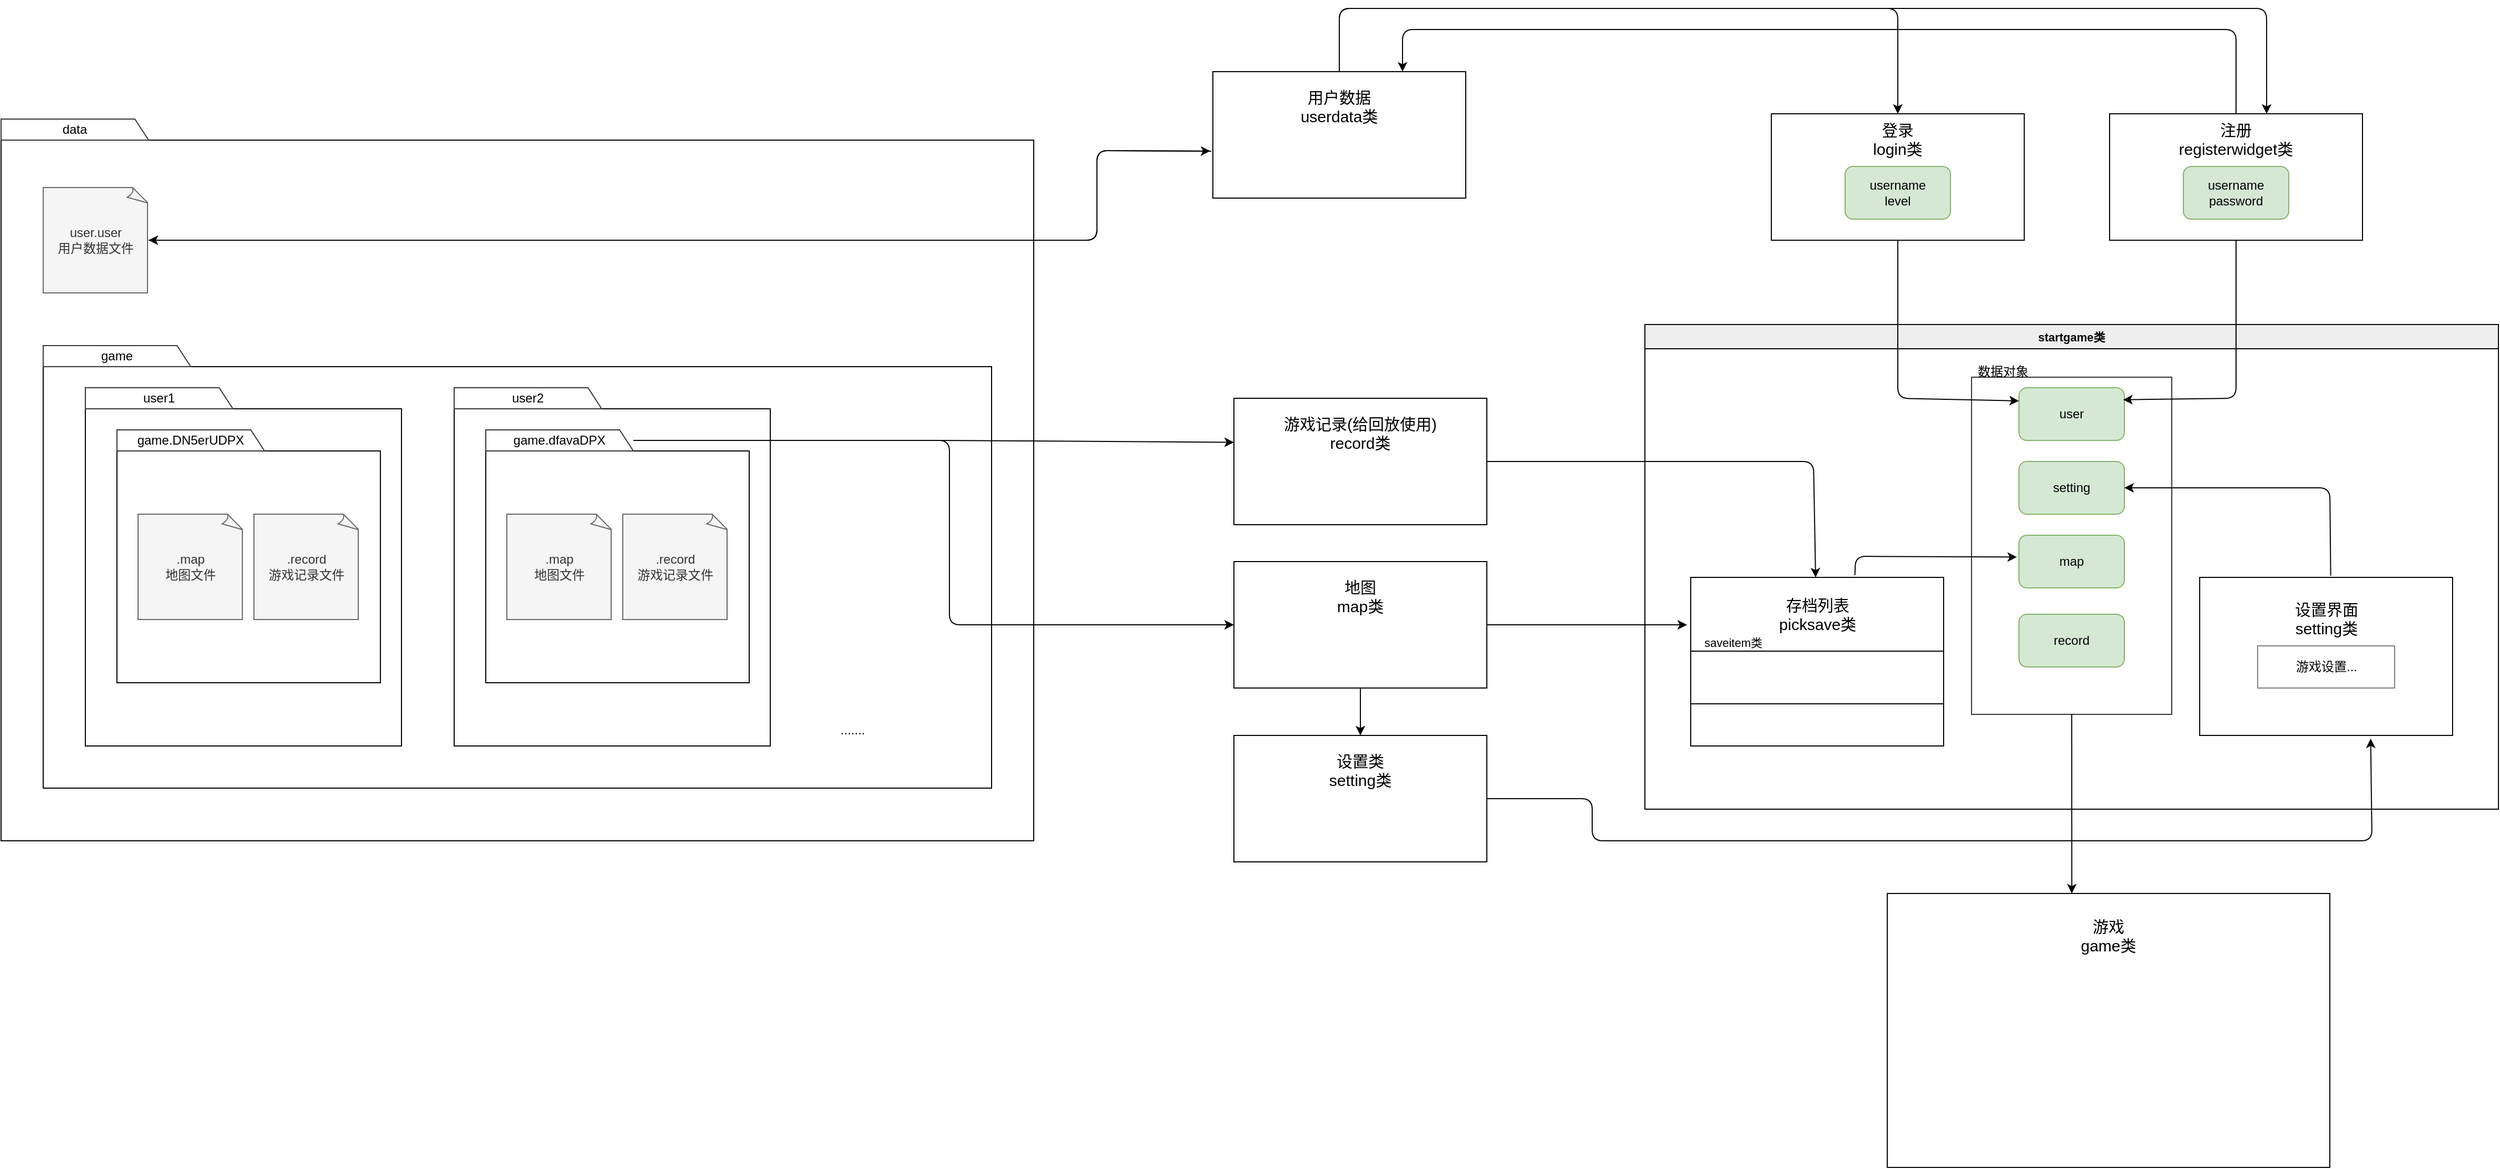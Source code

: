 <mxfile>
    <diagram id="7LbOMACCC4tgOhpsBU4B" name="第 1 页">
        <mxGraphModel dx="1543" dy="376" grid="1" gridSize="10" guides="1" tooltips="1" connect="1" arrows="1" fold="1" page="1" pageScale="1" pageWidth="827" pageHeight="1169" math="0" shadow="0">
            <root>
                <mxCell id="0"/>
                <mxCell id="1" parent="0"/>
                <mxCell id="167" value="&amp;nbsp; &amp;nbsp; &amp;nbsp; &amp;nbsp; &amp;nbsp; &amp;nbsp; &amp;nbsp; &amp;nbsp;&amp;nbsp;" style="rounded=0;whiteSpace=wrap;html=1;" vertex="1" parent="1">
                    <mxGeometry x="-760" y="305" width="980" height="665" as="geometry"/>
                </mxCell>
                <mxCell id="184" style="edgeStyle=none;html=1;entryX=0.75;entryY=0;entryDx=0;entryDy=0;" edge="1" parent="1" source="33" target="130">
                    <mxGeometry relative="1" as="geometry">
                        <Array as="points">
                            <mxPoint x="1361" y="200"/>
                            <mxPoint x="570" y="200"/>
                        </Array>
                    </mxGeometry>
                </mxCell>
                <mxCell id="33" value="&lt;font style=&quot;font-size: 15px;&quot;&gt;注册&lt;br&gt;registerwidget类&lt;br&gt;&lt;br&gt;&lt;br&gt;&lt;br&gt;&lt;br&gt;&lt;/font&gt;" style="rounded=0;whiteSpace=wrap;html=1;fontSize=8;" parent="1" vertex="1">
                    <mxGeometry x="1241" y="280" width="240" height="120" as="geometry"/>
                </mxCell>
                <mxCell id="78" value="startgame类" style="swimlane;whiteSpace=wrap;html=1;fontSize=11;fillColor=#eeeeee;" parent="1" vertex="1">
                    <mxGeometry x="800" y="480" width="810" height="460" as="geometry"/>
                </mxCell>
                <mxCell id="198" value="" style="rounded=0;whiteSpace=wrap;html=1;strokeColor=#333333;strokeWidth=1;" vertex="1" parent="78">
                    <mxGeometry x="310" y="50" width="190" height="320" as="geometry"/>
                </mxCell>
                <mxCell id="192" style="edgeStyle=none;html=1;entryX=-0.019;entryY=0.414;entryDx=0;entryDy=0;targetPerimeterSpacing=20;exitX=0.649;exitY=-0.013;exitDx=0;exitDy=0;exitPerimeter=0;entryPerimeter=0;" edge="1" parent="78" source="44" target="191">
                    <mxGeometry relative="1" as="geometry">
                        <Array as="points">
                            <mxPoint x="200" y="220"/>
                        </Array>
                    </mxGeometry>
                </mxCell>
                <mxCell id="44" value="&lt;font style=&quot;font-size: 15px;&quot;&gt;存档列表&lt;br&gt;picksave类&lt;br&gt;&lt;br&gt;&lt;br&gt;&lt;br&gt;&lt;br&gt;&lt;br&gt;&lt;/font&gt;" style="rounded=0;whiteSpace=wrap;html=1;fontSize=8;" parent="78" vertex="1">
                    <mxGeometry x="43.5" y="240" width="240" height="160" as="geometry"/>
                </mxCell>
                <mxCell id="46" value="" style="rounded=0;whiteSpace=wrap;html=1;fontSize=15;" parent="78" vertex="1">
                    <mxGeometry x="43.5" y="310" width="240" height="50" as="geometry"/>
                </mxCell>
                <mxCell id="53" value="&lt;font style=&quot;font-size: 11px;&quot;&gt;saveitem类&lt;/font&gt;" style="text;html=1;strokeColor=none;fillColor=none;align=center;verticalAlign=middle;whiteSpace=wrap;rounded=0;fontSize=15;" parent="78" vertex="1">
                    <mxGeometry x="43.5" y="290" width="80" height="20" as="geometry"/>
                </mxCell>
                <mxCell id="193" style="edgeStyle=none;html=1;entryX=1;entryY=0.5;entryDx=0;entryDy=0;targetPerimeterSpacing=20;exitX=0.518;exitY=-0.011;exitDx=0;exitDy=0;exitPerimeter=0;" edge="1" parent="78" source="54" target="190">
                    <mxGeometry relative="1" as="geometry">
                        <Array as="points">
                            <mxPoint x="650" y="155"/>
                        </Array>
                    </mxGeometry>
                </mxCell>
                <mxCell id="54" value="&lt;font style=&quot;font-size: 15px;&quot;&gt;设置界面&lt;br&gt;setting类&lt;br&gt;&lt;br&gt;&lt;br&gt;&lt;br&gt;&lt;br&gt;&lt;/font&gt;" style="rounded=0;whiteSpace=wrap;html=1;fontSize=8;" parent="78" vertex="1">
                    <mxGeometry x="526.5" y="240" width="240" height="150" as="geometry"/>
                </mxCell>
                <mxCell id="84" value="游戏设置..." style="rounded=0;whiteSpace=wrap;html=1;strokeWidth=1;strokeColor=#7D7D7D;" parent="78" vertex="1">
                    <mxGeometry x="581.5" y="305" width="130" height="40" as="geometry"/>
                </mxCell>
                <mxCell id="188" value="user" style="rounded=1;whiteSpace=wrap;html=1;strokeColor=#82b366;strokeWidth=1;fillColor=#d5e8d4;" vertex="1" parent="78">
                    <mxGeometry x="355" y="60" width="100" height="50" as="geometry"/>
                </mxCell>
                <mxCell id="190" value="setting" style="rounded=1;whiteSpace=wrap;html=1;strokeColor=#82b366;strokeWidth=1;fillColor=#d5e8d4;" vertex="1" parent="78">
                    <mxGeometry x="355" y="130" width="100" height="50" as="geometry"/>
                </mxCell>
                <mxCell id="191" value="map" style="rounded=1;whiteSpace=wrap;html=1;strokeColor=#82b366;strokeWidth=1;fillColor=#d5e8d4;" vertex="1" parent="78">
                    <mxGeometry x="355" y="200" width="100" height="50" as="geometry"/>
                </mxCell>
                <mxCell id="200" value="record" style="rounded=1;whiteSpace=wrap;html=1;strokeColor=#82b366;strokeWidth=1;fillColor=#d5e8d4;" vertex="1" parent="78">
                    <mxGeometry x="355" y="275" width="100" height="50" as="geometry"/>
                </mxCell>
                <mxCell id="201" value="数据对象" style="text;html=1;strokeColor=none;fillColor=none;align=center;verticalAlign=middle;whiteSpace=wrap;rounded=0;strokeWidth=1;" vertex="1" parent="78">
                    <mxGeometry x="310" y="30" width="60" height="30" as="geometry"/>
                </mxCell>
                <mxCell id="176" style="edgeStyle=none;html=1;entryX=0.988;entryY=0.228;entryDx=0;entryDy=0;entryPerimeter=0;" edge="1" parent="1" source="33" target="188">
                    <mxGeometry relative="1" as="geometry">
                        <mxPoint x="1260" y="530" as="targetPoint"/>
                        <Array as="points">
                            <mxPoint x="1361" y="550"/>
                        </Array>
                    </mxGeometry>
                </mxCell>
                <mxCell id="79" value="&lt;font style=&quot;font-size: 15px;&quot;&gt;游戏&lt;br&gt;game类&lt;br&gt;&lt;br&gt;&lt;br&gt;&lt;br&gt;&lt;br&gt;&lt;br&gt;&lt;br&gt;&lt;br&gt;&lt;br&gt;&lt;br&gt;&lt;br&gt;&lt;/font&gt;" style="rounded=0;whiteSpace=wrap;html=1;fontSize=8;" parent="1" vertex="1">
                    <mxGeometry x="1030" y="1020" width="420" height="260" as="geometry"/>
                </mxCell>
                <mxCell id="175" style="edgeStyle=none;html=1;entryX=0;entryY=0.25;entryDx=0;entryDy=0;" edge="1" parent="1" source="85" target="188">
                    <mxGeometry relative="1" as="geometry">
                        <Array as="points">
                            <mxPoint x="1040" y="550"/>
                        </Array>
                    </mxGeometry>
                </mxCell>
                <mxCell id="85" value="&lt;font style=&quot;font-size: 15px;&quot;&gt;登录&lt;br&gt;login类&lt;br&gt;&lt;br&gt;&lt;br&gt;&lt;br&gt;&lt;br&gt;&lt;/font&gt;" style="rounded=0;whiteSpace=wrap;html=1;fontSize=8;" parent="1" vertex="1">
                    <mxGeometry x="920" y="280" width="240" height="120" as="geometry"/>
                </mxCell>
                <mxCell id="171" style="edgeStyle=none;html=1;" edge="1" parent="1" source="130" target="85">
                    <mxGeometry relative="1" as="geometry">
                        <Array as="points">
                            <mxPoint x="510" y="180"/>
                            <mxPoint x="1040" y="180"/>
                        </Array>
                    </mxGeometry>
                </mxCell>
                <mxCell id="174" style="edgeStyle=none;html=1;entryX=0.621;entryY=0;entryDx=0;entryDy=0;entryPerimeter=0;" edge="1" parent="1" source="130" target="33">
                    <mxGeometry relative="1" as="geometry">
                        <Array as="points">
                            <mxPoint x="510" y="180"/>
                            <mxPoint x="1390" y="180"/>
                        </Array>
                    </mxGeometry>
                </mxCell>
                <mxCell id="187" style="edgeStyle=none;html=1;targetPerimeterSpacing=20;exitX=-0.006;exitY=0.629;exitDx=0;exitDy=0;exitPerimeter=0;" edge="1" parent="1" source="130">
                    <mxGeometry relative="1" as="geometry">
                        <mxPoint x="-620" y="400" as="targetPoint"/>
                        <Array as="points">
                            <mxPoint x="280" y="315"/>
                            <mxPoint x="280" y="400"/>
                        </Array>
                    </mxGeometry>
                </mxCell>
                <mxCell id="130" value="&lt;font style=&quot;font-size: 15px;&quot;&gt;用户数据&lt;br&gt;userdata类&lt;br&gt;&lt;br&gt;&lt;br&gt;&lt;br&gt;&lt;/font&gt;" style="rounded=0;whiteSpace=wrap;html=1;fontSize=8;" vertex="1" parent="1">
                    <mxGeometry x="390" y="240" width="240" height="120" as="geometry"/>
                </mxCell>
                <mxCell id="177" style="edgeStyle=none;html=1;" edge="1" parent="1" source="131" target="44">
                    <mxGeometry relative="1" as="geometry">
                        <Array as="points">
                            <mxPoint x="960" y="610"/>
                        </Array>
                    </mxGeometry>
                </mxCell>
                <mxCell id="131" value="&lt;font style=&quot;font-size: 15px;&quot;&gt;游戏记录(给回放使用)&lt;br&gt;record类&lt;br&gt;&lt;br&gt;&lt;br&gt;&lt;br&gt;&lt;/font&gt;" style="rounded=0;whiteSpace=wrap;html=1;fontSize=8;" vertex="1" parent="1">
                    <mxGeometry x="410" y="550" width="240" height="120" as="geometry"/>
                </mxCell>
                <mxCell id="173" style="edgeStyle=none;html=1;" edge="1" parent="1" source="132">
                    <mxGeometry relative="1" as="geometry">
                        <mxPoint x="840" y="765" as="targetPoint"/>
                    </mxGeometry>
                </mxCell>
                <mxCell id="194" style="edgeStyle=none;html=1;entryX=0.5;entryY=0;entryDx=0;entryDy=0;targetPerimeterSpacing=20;" edge="1" parent="1" source="132" target="133">
                    <mxGeometry relative="1" as="geometry"/>
                </mxCell>
                <mxCell id="132" value="&lt;font style=&quot;font-size: 15px;&quot;&gt;地图&lt;br&gt;map类&lt;br&gt;&lt;br&gt;&lt;br&gt;&lt;br&gt;&lt;/font&gt;" style="rounded=0;whiteSpace=wrap;html=1;fontSize=8;" vertex="1" parent="1">
                    <mxGeometry x="410" y="705" width="240" height="120" as="geometry"/>
                </mxCell>
                <mxCell id="142" value="&amp;nbsp; &amp;nbsp; &amp;nbsp; &amp;nbsp; &amp;nbsp; &amp;nbsp; &amp;nbsp; &amp;nbsp;&amp;nbsp;" style="rounded=0;whiteSpace=wrap;html=1;" vertex="1" parent="1">
                    <mxGeometry x="-720" y="520" width="900" height="400" as="geometry"/>
                </mxCell>
                <mxCell id="146" value="game" style="shape=manualInput;whiteSpace=wrap;html=1;size=13;direction=south;strokeWidth=1;strokeColor=#333333;" vertex="1" parent="1">
                    <mxGeometry x="-720" y="500" width="140" height="20" as="geometry"/>
                </mxCell>
                <mxCell id="172" style="edgeStyle=none;html=1;entryX=0.676;entryY=1.02;entryDx=0;entryDy=0;entryPerimeter=0;" edge="1" parent="1" source="133" target="54">
                    <mxGeometry relative="1" as="geometry">
                        <Array as="points">
                            <mxPoint x="750" y="930"/>
                            <mxPoint x="750" y="970"/>
                            <mxPoint x="1490" y="970"/>
                        </Array>
                    </mxGeometry>
                </mxCell>
                <mxCell id="133" value="&lt;font style=&quot;font-size: 15px;&quot;&gt;设置类&lt;br&gt;setting类&lt;br&gt;&lt;br&gt;&lt;br&gt;&lt;br&gt;&lt;/font&gt;" style="rounded=0;whiteSpace=wrap;html=1;fontSize=8;" vertex="1" parent="1">
                    <mxGeometry x="410" y="870" width="240" height="120" as="geometry"/>
                </mxCell>
                <mxCell id="169" style="edgeStyle=none;html=1;entryX=-0.01;entryY=0.628;entryDx=0;entryDy=0;entryPerimeter=0;targetPerimeterSpacing=20;" edge="1" parent="1" source="134" target="130">
                    <mxGeometry relative="1" as="geometry">
                        <Array as="points">
                            <mxPoint x="280" y="400"/>
                            <mxPoint x="280" y="315"/>
                        </Array>
                    </mxGeometry>
                </mxCell>
                <mxCell id="134" value="user.user&lt;br&gt;用户数据文件" style="whiteSpace=wrap;html=1;shape=mxgraph.basic.document;fillColor=#f5f5f5;fontColor=#333333;strokeColor=#666666;" vertex="1" parent="1">
                    <mxGeometry x="-720" y="350" width="100" height="100" as="geometry"/>
                </mxCell>
                <mxCell id="147" value="" style="rounded=0;whiteSpace=wrap;html=1;" vertex="1" parent="1">
                    <mxGeometry x="-680" y="560" width="300" height="320" as="geometry"/>
                </mxCell>
                <mxCell id="148" value="user1" style="shape=manualInput;whiteSpace=wrap;html=1;size=13;direction=south;strokeWidth=1;strokeColor=#333333;" vertex="1" parent="1">
                    <mxGeometry x="-680" y="540" width="140" height="20" as="geometry"/>
                </mxCell>
                <mxCell id="154" value="" style="rounded=0;whiteSpace=wrap;html=1;" vertex="1" parent="1">
                    <mxGeometry x="-650" y="600" width="250" height="220" as="geometry"/>
                </mxCell>
                <mxCell id="155" value="game.DN5erUDPX" style="shape=manualInput;whiteSpace=wrap;html=1;size=13;direction=south;strokeWidth=1;strokeColor=#333333;" vertex="1" parent="1">
                    <mxGeometry x="-650" y="580" width="140" height="20" as="geometry"/>
                </mxCell>
                <mxCell id="136" value=".record&lt;br&gt;游戏记录文件" style="whiteSpace=wrap;html=1;shape=mxgraph.basic.document;fillColor=#f5f5f5;fontColor=#333333;strokeColor=#666666;" vertex="1" parent="1">
                    <mxGeometry x="-520" y="660" width="100" height="100" as="geometry"/>
                </mxCell>
                <mxCell id="135" value=".map&lt;br&gt;地图文件" style="whiteSpace=wrap;html=1;shape=mxgraph.basic.document;fillColor=#f5f5f5;fontColor=#333333;strokeColor=#666666;" vertex="1" parent="1">
                    <mxGeometry x="-630" y="660" width="100" height="100" as="geometry"/>
                </mxCell>
                <mxCell id="156" value="" style="rounded=0;whiteSpace=wrap;html=1;" vertex="1" parent="1">
                    <mxGeometry x="-330" y="560" width="300" height="320" as="geometry"/>
                </mxCell>
                <mxCell id="157" value="user2" style="shape=manualInput;whiteSpace=wrap;html=1;size=13;direction=south;strokeWidth=1;strokeColor=#333333;" vertex="1" parent="1">
                    <mxGeometry x="-330" y="540" width="140" height="20" as="geometry"/>
                </mxCell>
                <mxCell id="158" value="" style="rounded=0;whiteSpace=wrap;html=1;" vertex="1" parent="1">
                    <mxGeometry x="-300" y="600" width="250" height="220" as="geometry"/>
                </mxCell>
                <mxCell id="196" style="edgeStyle=none;html=1;entryX=0;entryY=0.348;entryDx=0;entryDy=0;targetPerimeterSpacing=20;entryPerimeter=0;" edge="1" parent="1" source="159" target="131">
                    <mxGeometry relative="1" as="geometry">
                        <Array as="points">
                            <mxPoint x="140" y="590"/>
                        </Array>
                    </mxGeometry>
                </mxCell>
                <mxCell id="197" style="edgeStyle=none;html=1;entryX=0;entryY=0.5;entryDx=0;entryDy=0;targetPerimeterSpacing=20;" edge="1" parent="1" source="159" target="132">
                    <mxGeometry relative="1" as="geometry">
                        <Array as="points">
                            <mxPoint x="140" y="590"/>
                            <mxPoint x="140" y="765"/>
                        </Array>
                    </mxGeometry>
                </mxCell>
                <mxCell id="159" value="game.dfavaDPX" style="shape=manualInput;whiteSpace=wrap;html=1;size=13;direction=south;strokeWidth=1;strokeColor=#333333;" vertex="1" parent="1">
                    <mxGeometry x="-300" y="580" width="140" height="20" as="geometry"/>
                </mxCell>
                <mxCell id="160" value=".record&lt;br&gt;游戏记录文件" style="whiteSpace=wrap;html=1;shape=mxgraph.basic.document;fillColor=#f5f5f5;fontColor=#333333;strokeColor=#666666;" vertex="1" parent="1">
                    <mxGeometry x="-170" y="660" width="100" height="100" as="geometry"/>
                </mxCell>
                <mxCell id="161" value=".map&lt;br&gt;地图文件" style="whiteSpace=wrap;html=1;shape=mxgraph.basic.document;fillColor=#f5f5f5;fontColor=#333333;strokeColor=#666666;" vertex="1" parent="1">
                    <mxGeometry x="-280" y="660" width="100" height="100" as="geometry"/>
                </mxCell>
                <mxCell id="162" value=".......&amp;nbsp;" style="text;html=1;strokeColor=none;fillColor=none;align=center;verticalAlign=middle;whiteSpace=wrap;rounded=0;strokeWidth=1;" vertex="1" parent="1">
                    <mxGeometry x="20" y="850" width="60" height="30" as="geometry"/>
                </mxCell>
                <mxCell id="168" value="data" style="shape=manualInput;whiteSpace=wrap;html=1;size=13;direction=south;strokeWidth=1;strokeColor=#333333;" vertex="1" parent="1">
                    <mxGeometry x="-760" y="285" width="140" height="20" as="geometry"/>
                </mxCell>
                <mxCell id="183" value="username&lt;br&gt;level" style="rounded=1;whiteSpace=wrap;html=1;strokeColor=#82b366;strokeWidth=1;fillColor=#d5e8d4;" vertex="1" parent="1">
                    <mxGeometry x="990" y="330" width="100" height="50" as="geometry"/>
                </mxCell>
                <mxCell id="186" value="username&lt;br&gt;password" style="rounded=1;whiteSpace=wrap;html=1;strokeColor=#82b366;strokeWidth=1;fillColor=#d5e8d4;" vertex="1" parent="1">
                    <mxGeometry x="1311" y="330" width="100" height="50" as="geometry"/>
                </mxCell>
                <mxCell id="199" style="edgeStyle=none;html=1;targetPerimeterSpacing=20;entryX=0.417;entryY=0;entryDx=0;entryDy=0;entryPerimeter=0;" edge="1" parent="1" source="198" target="79">
                    <mxGeometry relative="1" as="geometry">
                        <mxPoint x="1260" y="890" as="targetPoint"/>
                    </mxGeometry>
                </mxCell>
            </root>
        </mxGraphModel>
    </diagram>
</mxfile>